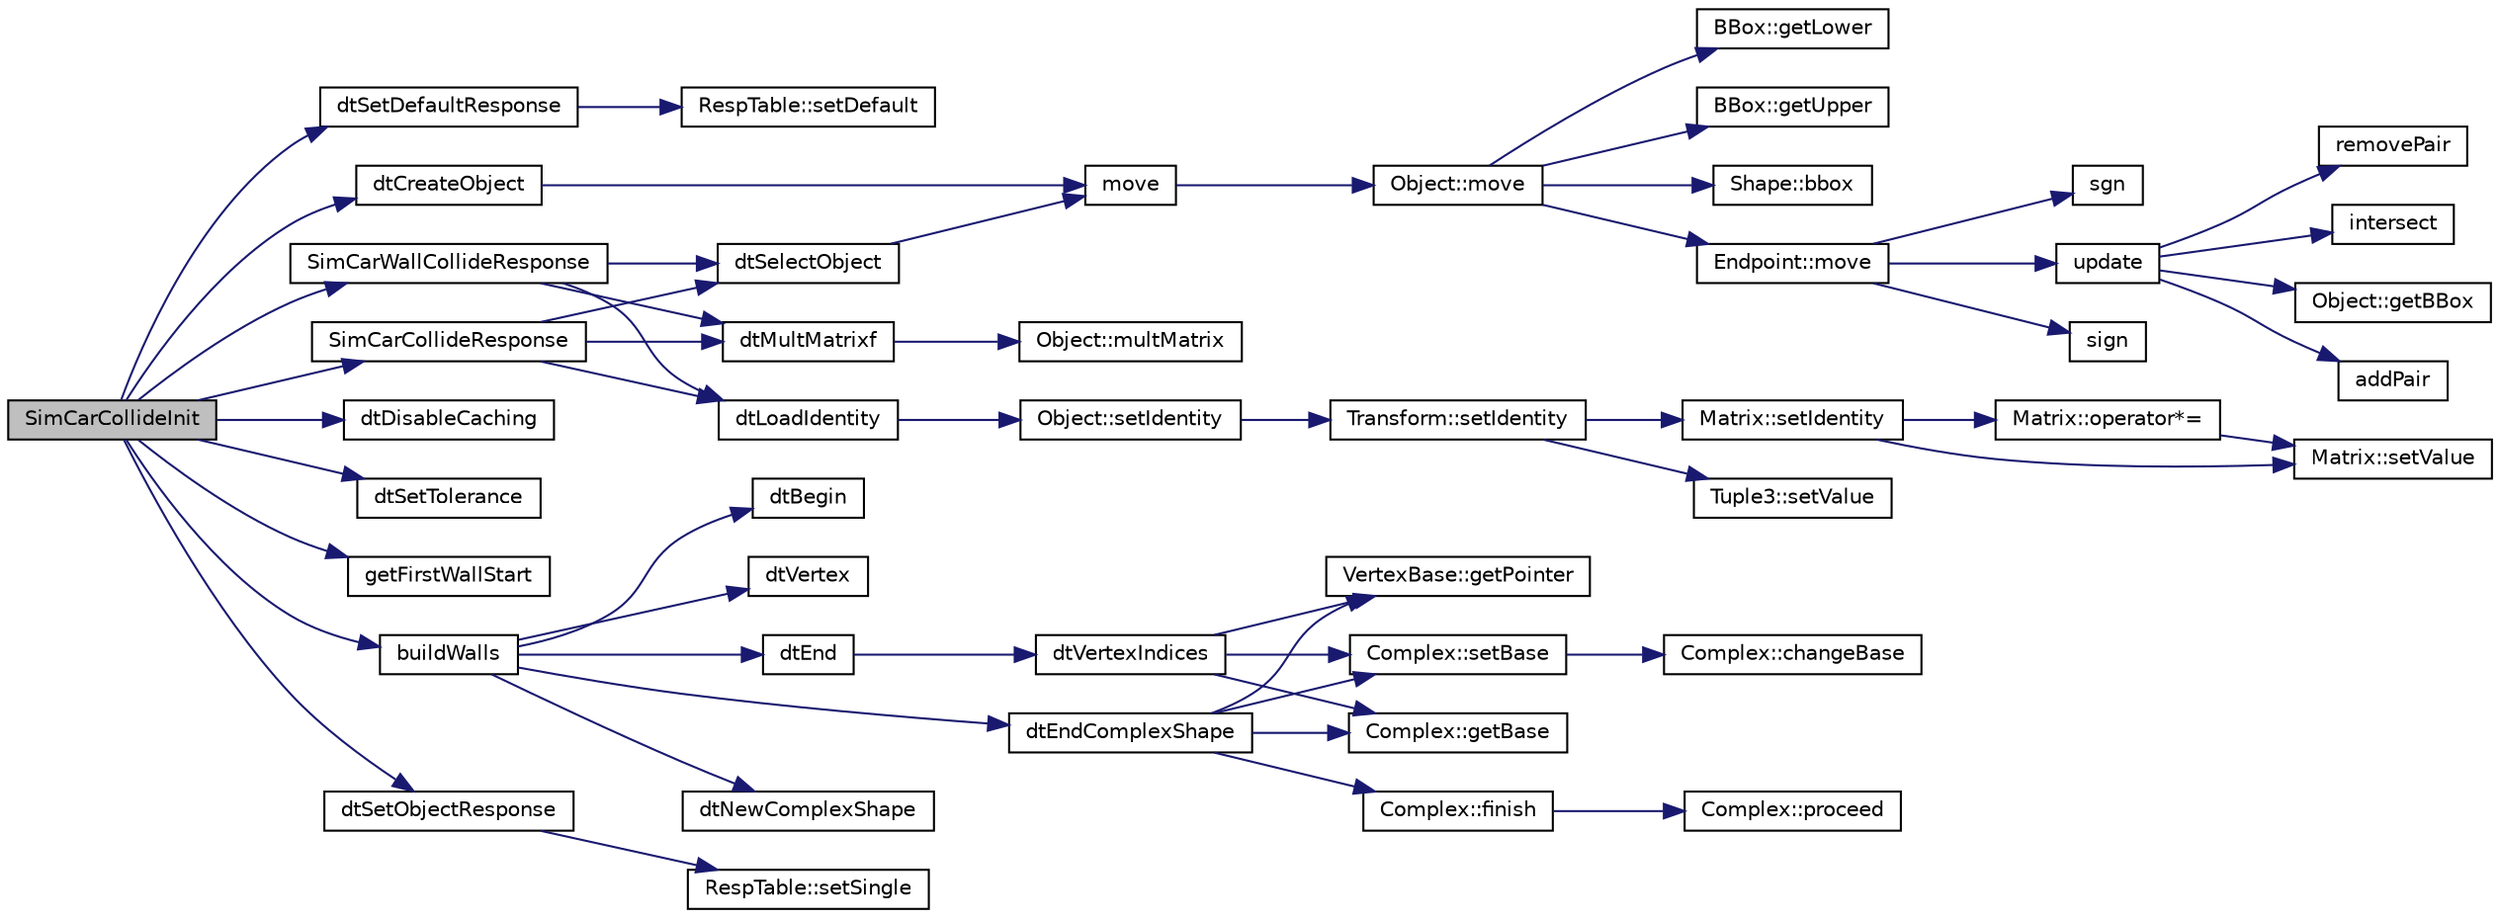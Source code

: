 digraph "SimCarCollideInit"
{
  edge [fontname="Helvetica",fontsize="10",labelfontname="Helvetica",labelfontsize="10"];
  node [fontname="Helvetica",fontsize="10",shape=record];
  rankdir="LR";
  Node1 [label="SimCarCollideInit",height=0.2,width=0.4,color="black", fillcolor="grey75", style="filled", fontcolor="black"];
  Node1 -> Node2 [color="midnightblue",fontsize="10",style="solid",fontname="Helvetica"];
  Node2 [label="dtSetDefaultResponse",height=0.2,width=0.4,color="black", fillcolor="white", style="filled",URL="$solid_8h.html#a7f1f498d5cf296750b33370f63da9542"];
  Node2 -> Node3 [color="midnightblue",fontsize="10",style="solid",fontname="Helvetica"];
  Node3 [label="RespTable::setDefault",height=0.2,width=0.4,color="black", fillcolor="white", style="filled",URL="$class_resp_table.html#acab1d35f72700725e5c0bccaacee361a"];
  Node1 -> Node4 [color="midnightblue",fontsize="10",style="solid",fontname="Helvetica"];
  Node4 [label="SimCarCollideResponse",height=0.2,width=0.4,color="black", fillcolor="white", style="filled",URL="$collide_8cpp.html#a61748966957980ecc1abcaf37b412681"];
  Node4 -> Node5 [color="midnightblue",fontsize="10",style="solid",fontname="Helvetica"];
  Node5 [label="dtSelectObject",height=0.2,width=0.4,color="black", fillcolor="white", style="filled",URL="$solid_8h.html#a7a905c57b85966777f975069a1ea41bd"];
  Node5 -> Node6 [color="midnightblue",fontsize="10",style="solid",fontname="Helvetica"];
  Node6 [label="move",height=0.2,width=0.4,color="black", fillcolor="white", style="filled",URL="$_c-api_8cpp.html#a68c0b61b84e4e095b6463cadc275adae"];
  Node6 -> Node7 [color="midnightblue",fontsize="10",style="solid",fontname="Helvetica"];
  Node7 [label="Object::move",height=0.2,width=0.4,color="black", fillcolor="white", style="filled",URL="$class_object.html#a256116a392fdfdad1b3741adf56841b2"];
  Node7 -> Node8 [color="midnightblue",fontsize="10",style="solid",fontname="Helvetica"];
  Node8 [label="Shape::bbox",height=0.2,width=0.4,color="black", fillcolor="white", style="filled",URL="$class_shape.html#aa7c582d58e2499acbad35622eb5f2a71"];
  Node7 -> Node9 [color="midnightblue",fontsize="10",style="solid",fontname="Helvetica"];
  Node9 [label="Endpoint::move",height=0.2,width=0.4,color="black", fillcolor="white", style="filled",URL="$class_endpoint.html#a6bd1ee38ca562d26eecdbacf4012e725"];
  Node9 -> Node10 [color="midnightblue",fontsize="10",style="solid",fontname="Helvetica"];
  Node10 [label="sign",height=0.2,width=0.4,color="black", fillcolor="white", style="filled",URL="$_math_functions_8h.html#a96c13b7e2b0a7c169ee21ca9d5597a2d"];
  Node9 -> Node11 [color="midnightblue",fontsize="10",style="solid",fontname="Helvetica"];
  Node11 [label="sgn",height=0.2,width=0.4,color="black", fillcolor="white", style="filled",URL="$_basic_8h.html#a4097bf376ae66aa490a1322d20257470"];
  Node9 -> Node12 [color="midnightblue",fontsize="10",style="solid",fontname="Helvetica"];
  Node12 [label="update",height=0.2,width=0.4,color="black", fillcolor="white", style="filled",URL="$_endpoint_8cpp.html#a2accefe73b960a585da7a676ec62c950"];
  Node12 -> Node13 [color="midnightblue",fontsize="10",style="solid",fontname="Helvetica"];
  Node13 [label="intersect",height=0.2,width=0.4,color="black", fillcolor="white", style="filled",URL="$_b_box_8h.html#a427b7907596402f7b5f2bfcdf7752c1b"];
  Node12 -> Node14 [color="midnightblue",fontsize="10",style="solid",fontname="Helvetica"];
  Node14 [label="Object::getBBox",height=0.2,width=0.4,color="black", fillcolor="white", style="filled",URL="$class_object.html#af6cb6eb4cf920010ae4ab1fb6494eb95"];
  Node12 -> Node15 [color="midnightblue",fontsize="10",style="solid",fontname="Helvetica"];
  Node15 [label="addPair",height=0.2,width=0.4,color="black", fillcolor="white", style="filled",URL="$_endpoint_8cpp.html#a10dec7a3d9160175da6fe1e56afa1253"];
  Node12 -> Node16 [color="midnightblue",fontsize="10",style="solid",fontname="Helvetica"];
  Node16 [label="removePair",height=0.2,width=0.4,color="black", fillcolor="white", style="filled",URL="$_endpoint_8cpp.html#a913c82ad9ed803e1bd435df1b2d76fa7"];
  Node7 -> Node17 [color="midnightblue",fontsize="10",style="solid",fontname="Helvetica"];
  Node17 [label="BBox::getLower",height=0.2,width=0.4,color="black", fillcolor="white", style="filled",URL="$class_b_box.html#a5210ce96fc3d60375ea9c71772e4b59b"];
  Node7 -> Node18 [color="midnightblue",fontsize="10",style="solid",fontname="Helvetica"];
  Node18 [label="BBox::getUpper",height=0.2,width=0.4,color="black", fillcolor="white", style="filled",URL="$class_b_box.html#a78ba476f08c0895525e6af9e7f2211e3"];
  Node4 -> Node19 [color="midnightblue",fontsize="10",style="solid",fontname="Helvetica"];
  Node19 [label="dtLoadIdentity",height=0.2,width=0.4,color="black", fillcolor="white", style="filled",URL="$solid_8h.html#a5c8481455cc335a90634d922b9de3e99"];
  Node19 -> Node20 [color="midnightblue",fontsize="10",style="solid",fontname="Helvetica"];
  Node20 [label="Object::setIdentity",height=0.2,width=0.4,color="black", fillcolor="white", style="filled",URL="$class_object.html#a5a575a68077e1ecd450770a41864e949"];
  Node20 -> Node21 [color="midnightblue",fontsize="10",style="solid",fontname="Helvetica"];
  Node21 [label="Transform::setIdentity",height=0.2,width=0.4,color="black", fillcolor="white", style="filled",URL="$class_transform.html#ae629833596d63ea55a4d25ae8e50dbe6"];
  Node21 -> Node22 [color="midnightblue",fontsize="10",style="solid",fontname="Helvetica"];
  Node22 [label="Matrix::setIdentity",height=0.2,width=0.4,color="black", fillcolor="white", style="filled",URL="$class_matrix.html#a7c56f28d03ac651fbb3c9af5c5fac653"];
  Node22 -> Node23 [color="midnightblue",fontsize="10",style="solid",fontname="Helvetica"];
  Node23 [label="Matrix::setValue",height=0.2,width=0.4,color="black", fillcolor="white", style="filled",URL="$class_matrix.html#a6db0d5bffe96f02e3ff3ff899e0c4d8d"];
  Node22 -> Node24 [color="midnightblue",fontsize="10",style="solid",fontname="Helvetica"];
  Node24 [label="Matrix::operator*=",height=0.2,width=0.4,color="black", fillcolor="white", style="filled",URL="$class_matrix.html#aac6dd563f8c6f859f3d0760f406a1a58"];
  Node24 -> Node23 [color="midnightblue",fontsize="10",style="solid",fontname="Helvetica"];
  Node21 -> Node25 [color="midnightblue",fontsize="10",style="solid",fontname="Helvetica"];
  Node25 [label="Tuple3::setValue",height=0.2,width=0.4,color="black", fillcolor="white", style="filled",URL="$class_tuple3.html#a3ef593aef12718dc19f9cc0acff26491"];
  Node4 -> Node26 [color="midnightblue",fontsize="10",style="solid",fontname="Helvetica"];
  Node26 [label="dtMultMatrixf",height=0.2,width=0.4,color="black", fillcolor="white", style="filled",URL="$solid_8h.html#aac380bfb7f74f9510b155824e41d4357"];
  Node26 -> Node27 [color="midnightblue",fontsize="10",style="solid",fontname="Helvetica"];
  Node27 [label="Object::multMatrix",height=0.2,width=0.4,color="black", fillcolor="white", style="filled",URL="$class_object.html#a7a955b3da42897bd5e37c16913122229"];
  Node1 -> Node28 [color="midnightblue",fontsize="10",style="solid",fontname="Helvetica"];
  Node28 [label="dtDisableCaching",height=0.2,width=0.4,color="black", fillcolor="white", style="filled",URL="$solid_8h.html#ae8d1f601e5771e691c3960184c385bb4"];
  Node1 -> Node29 [color="midnightblue",fontsize="10",style="solid",fontname="Helvetica"];
  Node29 [label="dtSetTolerance",height=0.2,width=0.4,color="black", fillcolor="white", style="filled",URL="$solid_8h.html#a79f54de9387a80626c0f1620bc662da3"];
  Node1 -> Node30 [color="midnightblue",fontsize="10",style="solid",fontname="Helvetica"];
  Node30 [label="getFirstWallStart",height=0.2,width=0.4,color="black", fillcolor="white", style="filled",URL="$collide_8cpp.html#adf719d3bac9b367ecc046a712f76c555"];
  Node1 -> Node31 [color="midnightblue",fontsize="10",style="solid",fontname="Helvetica"];
  Node31 [label="buildWalls",height=0.2,width=0.4,color="black", fillcolor="white", style="filled",URL="$collide_8cpp.html#ad25baa41c74cdf2f9c2b9727a3b8beb7"];
  Node31 -> Node32 [color="midnightblue",fontsize="10",style="solid",fontname="Helvetica"];
  Node32 [label="dtEndComplexShape",height=0.2,width=0.4,color="black", fillcolor="white", style="filled",URL="$solid_8h.html#aa98029587d3006084ae48e15edf098e8"];
  Node32 -> Node33 [color="midnightblue",fontsize="10",style="solid",fontname="Helvetica"];
  Node33 [label="Complex::getBase",height=0.2,width=0.4,color="black", fillcolor="white", style="filled",URL="$class_complex.html#aed5277aa50b1dc9b8a4457ab20001aba"];
  Node32 -> Node34 [color="midnightblue",fontsize="10",style="solid",fontname="Helvetica"];
  Node34 [label="VertexBase::getPointer",height=0.2,width=0.4,color="black", fillcolor="white", style="filled",URL="$class_vertex_base.html#a046a0a2982cd502d26db6a5e5bb064b2"];
  Node32 -> Node35 [color="midnightblue",fontsize="10",style="solid",fontname="Helvetica"];
  Node35 [label="Complex::setBase",height=0.2,width=0.4,color="black", fillcolor="white", style="filled",URL="$class_complex.html#a92b7dbce645bd373937a5fea17e1ddd9"];
  Node35 -> Node36 [color="midnightblue",fontsize="10",style="solid",fontname="Helvetica"];
  Node36 [label="Complex::changeBase",height=0.2,width=0.4,color="black", fillcolor="white", style="filled",URL="$class_complex.html#a5392e09aeb9f63bffdc3c2298baf94d4"];
  Node32 -> Node37 [color="midnightblue",fontsize="10",style="solid",fontname="Helvetica"];
  Node37 [label="Complex::finish",height=0.2,width=0.4,color="black", fillcolor="white", style="filled",URL="$class_complex.html#aa33c87f68586abd187baabd04ed7d61a"];
  Node37 -> Node38 [color="midnightblue",fontsize="10",style="solid",fontname="Helvetica"];
  Node38 [label="Complex::proceed",height=0.2,width=0.4,color="black", fillcolor="white", style="filled",URL="$class_complex.html#abc54746c4a68a04c4da2442a1c7c4985"];
  Node31 -> Node39 [color="midnightblue",fontsize="10",style="solid",fontname="Helvetica"];
  Node39 [label="dtNewComplexShape",height=0.2,width=0.4,color="black", fillcolor="white", style="filled",URL="$solid_8h.html#ab24b85506a63cd00bff92875a6a460fc"];
  Node31 -> Node40 [color="midnightblue",fontsize="10",style="solid",fontname="Helvetica"];
  Node40 [label="dtBegin",height=0.2,width=0.4,color="black", fillcolor="white", style="filled",URL="$solid_8h.html#a50199c7792541eb8d350b5b849e1cd65"];
  Node31 -> Node41 [color="midnightblue",fontsize="10",style="solid",fontname="Helvetica"];
  Node41 [label="dtVertex",height=0.2,width=0.4,color="black", fillcolor="white", style="filled",URL="$solid_8h.html#a169730cdeb0e4a68b5e2aeb9abd6079c"];
  Node31 -> Node42 [color="midnightblue",fontsize="10",style="solid",fontname="Helvetica"];
  Node42 [label="dtEnd",height=0.2,width=0.4,color="black", fillcolor="white", style="filled",URL="$solid_8h.html#a56c5b231a96913c397da05add6a4bfa2"];
  Node42 -> Node43 [color="midnightblue",fontsize="10",style="solid",fontname="Helvetica"];
  Node43 [label="dtVertexIndices",height=0.2,width=0.4,color="black", fillcolor="white", style="filled",URL="$_c-api_8cpp.html#a81531cae5290300bd43adfdc29a56a45"];
  Node43 -> Node33 [color="midnightblue",fontsize="10",style="solid",fontname="Helvetica"];
  Node43 -> Node34 [color="midnightblue",fontsize="10",style="solid",fontname="Helvetica"];
  Node43 -> Node35 [color="midnightblue",fontsize="10",style="solid",fontname="Helvetica"];
  Node1 -> Node44 [color="midnightblue",fontsize="10",style="solid",fontname="Helvetica"];
  Node44 [label="dtCreateObject",height=0.2,width=0.4,color="black", fillcolor="white", style="filled",URL="$solid_8h.html#a23cda5cfbb00b9aed9ec69b13ca4a912"];
  Node44 -> Node6 [color="midnightblue",fontsize="10",style="solid",fontname="Helvetica"];
  Node1 -> Node45 [color="midnightblue",fontsize="10",style="solid",fontname="Helvetica"];
  Node45 [label="dtSetObjectResponse",height=0.2,width=0.4,color="black", fillcolor="white", style="filled",URL="$solid_8h.html#a17cb42e7d51caf5f81ff99a19fd70cd4"];
  Node45 -> Node46 [color="midnightblue",fontsize="10",style="solid",fontname="Helvetica"];
  Node46 [label="RespTable::setSingle",height=0.2,width=0.4,color="black", fillcolor="white", style="filled",URL="$class_resp_table.html#a3cf99f3864de6655b41b68c13fe498cc"];
  Node1 -> Node47 [color="midnightblue",fontsize="10",style="solid",fontname="Helvetica"];
  Node47 [label="SimCarWallCollideResponse",height=0.2,width=0.4,color="black", fillcolor="white", style="filled",URL="$collide_8cpp.html#a954403f22853de57eff83ed7f2d823d9"];
  Node47 -> Node5 [color="midnightblue",fontsize="10",style="solid",fontname="Helvetica"];
  Node47 -> Node19 [color="midnightblue",fontsize="10",style="solid",fontname="Helvetica"];
  Node47 -> Node26 [color="midnightblue",fontsize="10",style="solid",fontname="Helvetica"];
}

